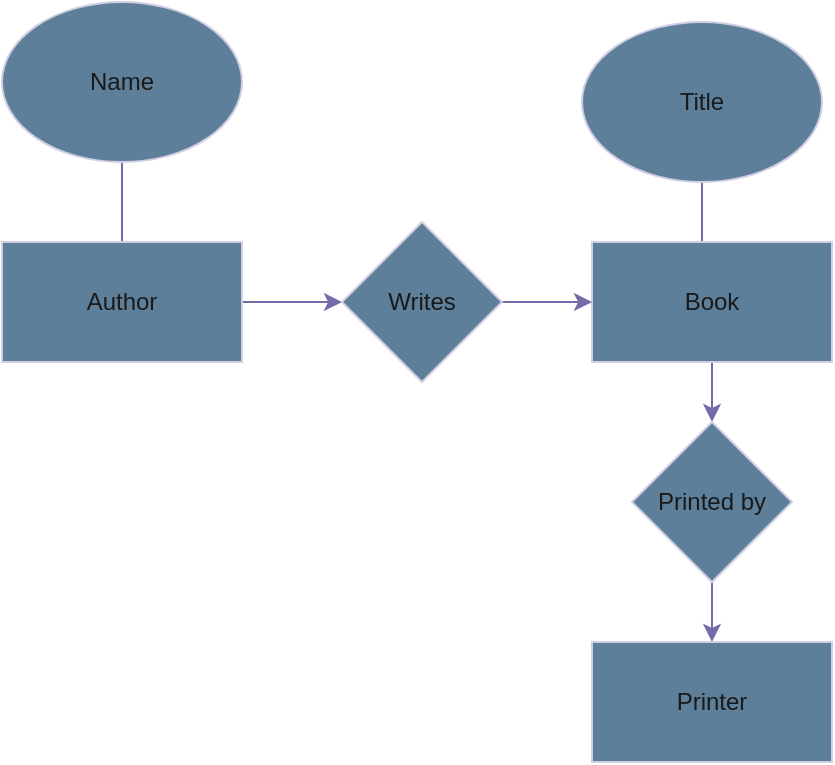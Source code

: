 <mxfile>
    <diagram id="-z-uHidS8RDXZEeA_Rcg" name="Page-1">
        <mxGraphModel dx="542" dy="472" grid="1" gridSize="10" guides="1" tooltips="1" connect="1" arrows="1" fold="1" page="1" pageScale="1" pageWidth="850" pageHeight="1100" math="0" shadow="0">
            <root>
                <mxCell id="0"/>
                <mxCell id="1" parent="0"/>
                <mxCell id="9" style="edgeStyle=orthogonalEdgeStyle;rounded=0;orthogonalLoop=1;jettySize=auto;html=1;exitX=0.5;exitY=1;exitDx=0;exitDy=0;entryX=0.5;entryY=0;entryDx=0;entryDy=0;strokeColor=#736CA8;fontColor=#1A1A1A;" edge="1" parent="1" source="2" target="5">
                    <mxGeometry relative="1" as="geometry"/>
                </mxCell>
                <mxCell id="15" style="edgeStyle=orthogonalEdgeStyle;rounded=0;orthogonalLoop=1;jettySize=auto;html=1;exitX=0.5;exitY=0;exitDx=0;exitDy=0;entryX=0.5;entryY=1;entryDx=0;entryDy=0;endArrow=none;endFill=0;strokeColor=#736CA8;fontColor=#1A1A1A;" edge="1" parent="1" source="2" target="13">
                    <mxGeometry relative="1" as="geometry"/>
                </mxCell>
                <mxCell id="2" value="Book" style="rounded=0;whiteSpace=wrap;html=1;fillColor=#5D7F99;strokeColor=#D0CEE2;fontColor=#1A1A1A;" vertex="1" parent="1">
                    <mxGeometry x="305" y="220" width="120" height="60" as="geometry"/>
                </mxCell>
                <mxCell id="7" style="edgeStyle=orthogonalEdgeStyle;rounded=0;orthogonalLoop=1;jettySize=auto;html=1;exitX=1;exitY=0.5;exitDx=0;exitDy=0;entryX=0;entryY=0.5;entryDx=0;entryDy=0;strokeColor=#736CA8;fontColor=#1A1A1A;" edge="1" parent="1" source="3" target="4">
                    <mxGeometry relative="1" as="geometry"/>
                </mxCell>
                <mxCell id="14" style="edgeStyle=orthogonalEdgeStyle;rounded=0;orthogonalLoop=1;jettySize=auto;html=1;exitX=0.5;exitY=0;exitDx=0;exitDy=0;entryX=0.5;entryY=1;entryDx=0;entryDy=0;endArrow=none;endFill=0;strokeColor=#736CA8;fontColor=#1A1A1A;" edge="1" parent="1" source="3" target="12">
                    <mxGeometry relative="1" as="geometry"/>
                </mxCell>
                <mxCell id="3" value="Author" style="rounded=0;whiteSpace=wrap;html=1;fillColor=#5D7F99;strokeColor=#D0CEE2;fontColor=#1A1A1A;" vertex="1" parent="1">
                    <mxGeometry x="10" y="220" width="120" height="60" as="geometry"/>
                </mxCell>
                <mxCell id="8" style="edgeStyle=orthogonalEdgeStyle;rounded=0;orthogonalLoop=1;jettySize=auto;html=1;exitX=1;exitY=0.5;exitDx=0;exitDy=0;entryX=0;entryY=0.5;entryDx=0;entryDy=0;strokeColor=#736CA8;fontColor=#1A1A1A;" edge="1" parent="1" source="4" target="2">
                    <mxGeometry relative="1" as="geometry"/>
                </mxCell>
                <mxCell id="4" value="Writes" style="rhombus;whiteSpace=wrap;html=1;fillColor=#5D7F99;strokeColor=#D0CEE2;fontColor=#1A1A1A;" vertex="1" parent="1">
                    <mxGeometry x="180" y="210" width="80" height="80" as="geometry"/>
                </mxCell>
                <mxCell id="11" style="edgeStyle=orthogonalEdgeStyle;rounded=0;orthogonalLoop=1;jettySize=auto;html=1;exitX=0.5;exitY=1;exitDx=0;exitDy=0;entryX=0.5;entryY=0;entryDx=0;entryDy=0;strokeColor=#736CA8;fontColor=#1A1A1A;" edge="1" parent="1" source="5" target="6">
                    <mxGeometry relative="1" as="geometry"/>
                </mxCell>
                <mxCell id="5" value="Printed by" style="rhombus;whiteSpace=wrap;html=1;fillColor=#5D7F99;strokeColor=#D0CEE2;fontColor=#1A1A1A;" vertex="1" parent="1">
                    <mxGeometry x="325" y="310" width="80" height="80" as="geometry"/>
                </mxCell>
                <mxCell id="6" value="Printer" style="rounded=0;whiteSpace=wrap;html=1;fillColor=#5D7F99;strokeColor=#D0CEE2;fontColor=#1A1A1A;" vertex="1" parent="1">
                    <mxGeometry x="305" y="420" width="120" height="60" as="geometry"/>
                </mxCell>
                <mxCell id="12" value="Name" style="ellipse;whiteSpace=wrap;html=1;fillColor=#5D7F99;strokeColor=#D0CEE2;fontColor=#1A1A1A;" vertex="1" parent="1">
                    <mxGeometry x="10" y="100" width="120" height="80" as="geometry"/>
                </mxCell>
                <mxCell id="13" value="Title" style="ellipse;whiteSpace=wrap;html=1;fillColor=#5D7F99;strokeColor=#D0CEE2;fontColor=#1A1A1A;" vertex="1" parent="1">
                    <mxGeometry x="300" y="110" width="120" height="80" as="geometry"/>
                </mxCell>
            </root>
        </mxGraphModel>
    </diagram>
</mxfile>